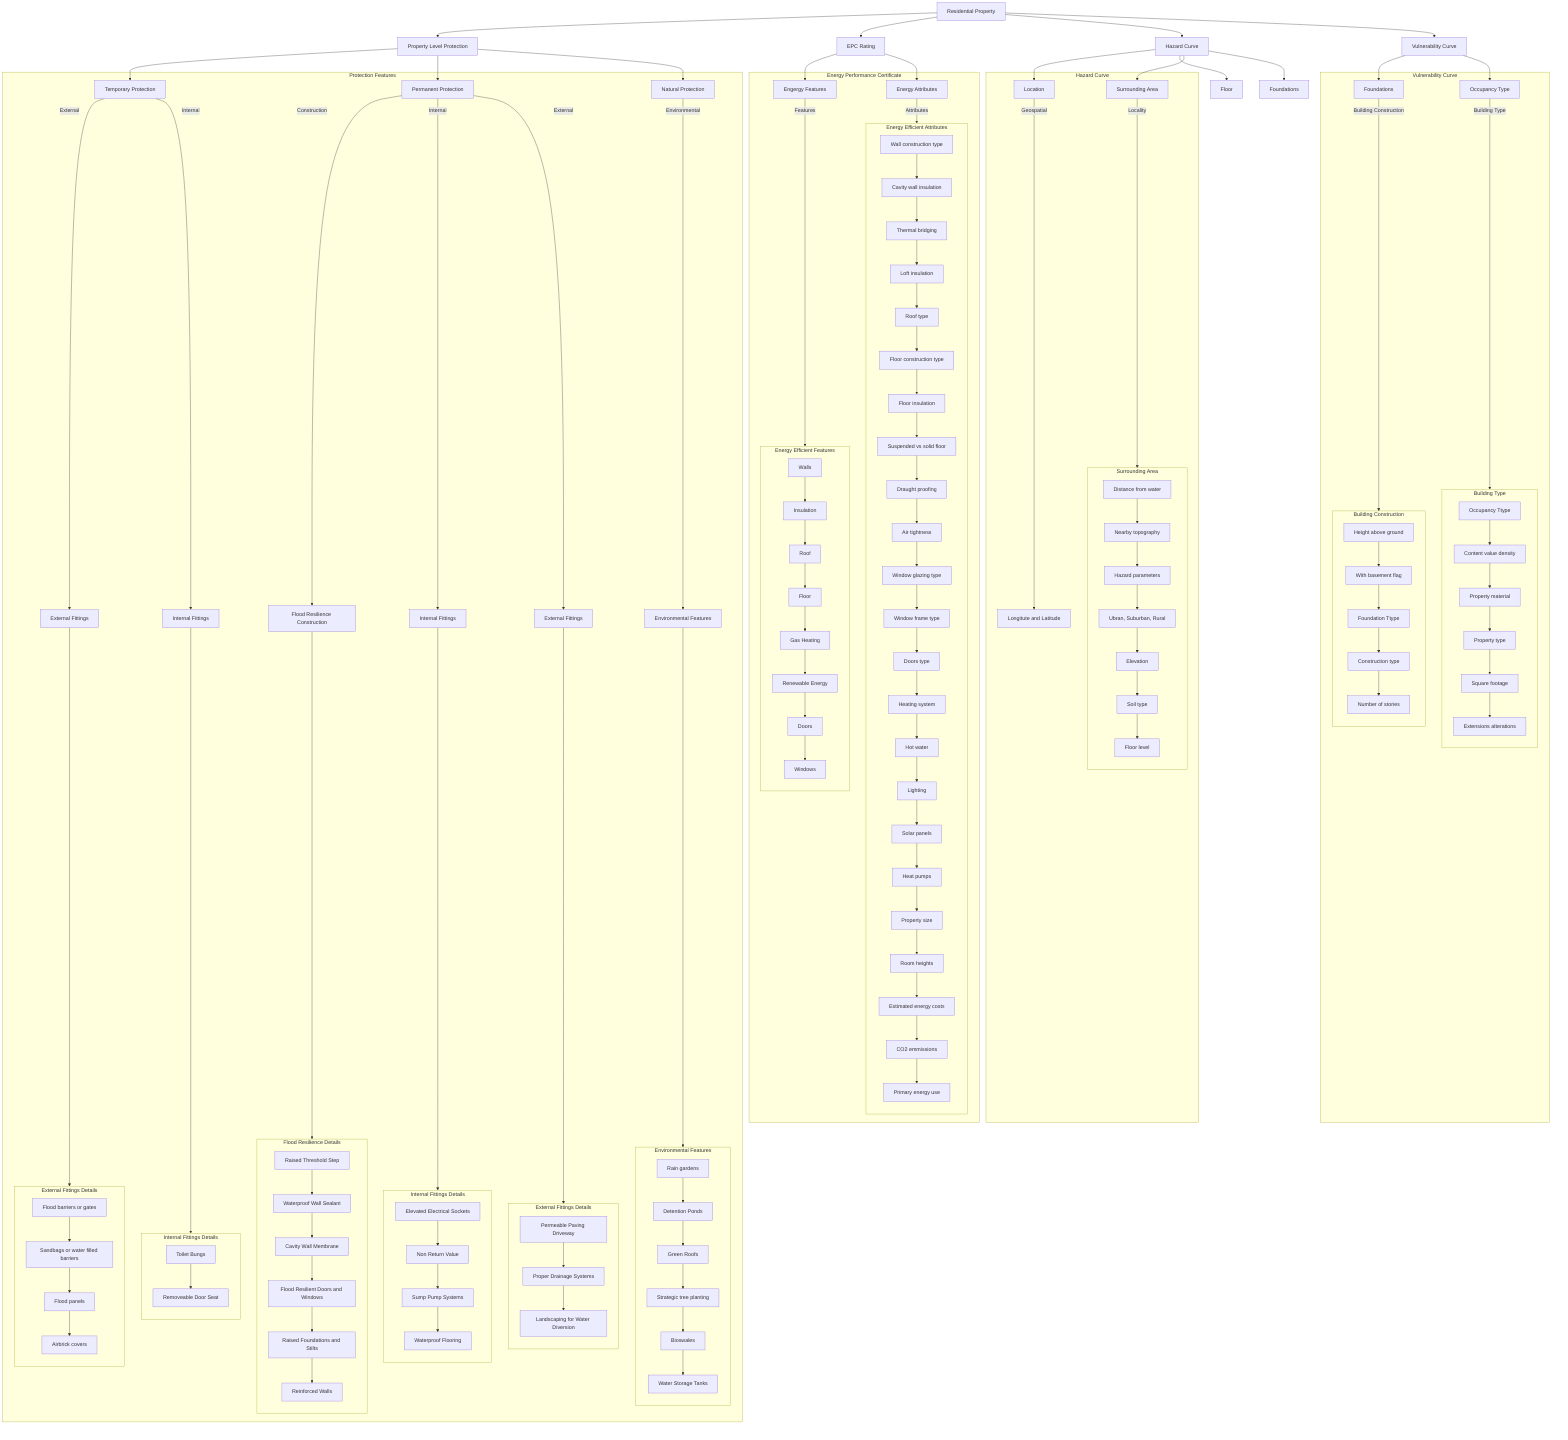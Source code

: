flowchart TD
    RP[Residential Property] --> PLP[Property Level Protection]
    RP --> EPC[EPC Rating]
    RP --> HC[Hazard Curve]
    RP --> VC[Vulnerability Curve]

    PLP --> TProt[Temporary Protection]
    PLP --> PProt[Permanent Protection]
    PLP --> NProt[Natural Protection]

    subgraph "Protection Features"
        TProt --> |External| EF1[External Fittings]
        TProt --> |Internal| IF1[Internal Fittings]
        
        PProt --> |Construction| FRC[Flood Resilience Construction]
        PProt --> |Internal| IF2[Internal Fittings]
        PProt --> |External| EF2[External Fittings]
        
        NProt --> |Environmental| EnvF[Environmental Features]
    
    
    
    
        IF1 --> EFBox[Internal Fittings Details]

        subgraph EFBox[Internal Fittings Details]
        direction TB
        TOB[Toilet Bungs]
        RDS[Removeable Door Seat]
        
        TOB --> RDS
        end

        EF1 --> EFBox2[External Fittings Details]

        subgraph EFBox2[External Fittings Details]
        direction TB
        FB[Flood barriers or gates]
        SB[Sandbags or water filled barriers]
        FP1[Flood panels]
        AC[Airbrick covers]
        
        FB --> SB
        SB --> FP1
        FP1 --> AC
        end

        IF2 --> EFBox3[Internal Fittings Details]

        subgraph EFBox3[Internal Fittings Details]
        direction TB
        EVS[Elevated Electrical Sockets]
        NRV[Non Return Value]
        SPS[Sump Pump Systems]
        WPF[Waterproof Flooring]
        
        EVS --> NRV
        NRV --> SPS
        SPS --> WPF


        end

        FRC --> EFBox4[Flood Resilience Details]

        subgraph EFBox4[Flood Resilience Details]
        direction TB
        RTS[Raised Threshold Step]
        WWS[Waterproof Wall Sealant]
        CWM[Cavity Wall Membrane]
        FDW[Flood Resilient Doors and Windows]
        RFS[Raised Foundations and Stilts]
        REF[Reinforced Walls]
        
        RTS --> WWS
        WWS --> CWM
        CWM --> FDW
        FDW --> RFS
        RFS --> REF

        end

        EF2 --> EFBox5[External Fittings Details]

        subgraph EFBox5[External Fittings Details]
        direction TB
        PPD[Permeable Paving Driveway]
        PDS[Proper Drainage Systems]
        LWD[Landscaping for Water Diversion]

        PPD --> PDS
        PDS --> LWD
        end

        EnvF -->EFBox6[Environmental Features]

        subgraph EFBox6[Environmental Features]
        direction TB

        RAG[Rain gardens]
        DEP[Detention Ponds]
        GRF[Green Roofs]
        STP[Strategic tree planting]
        BEL[Bioswales]
        WST[Water Storage Tanks]

        RAG -->DEP
        DEP -->GRF
        GRF --> STP
        STP --> BEL
        BEL --> WST

        end
    end
    
    HC --> HC1[Location]
    HC --> HC2[Floor]
    HC --> HC3[Surrounding Area]
    HC --> HC4[Foundations]
    
    subgraph "Hazard Curve"
        HC1 --> |Geospatial| HC11[Longitute and Latitude]
        HC3 --> |Locality| HC31
        
        subgraph HC31[Surrounding Area]
            direction TB
            DFW[Distance from water]
            NBT[Nearby topography]
            HZP[Hazard parameters]
            USR[Ubran, Suburban, Rural]
            ELV[Elevation]
            SOT[Soil type]
            FLL[Floor level]


            DFW --> NBT
            NBT --> HZP
            HZP -->USR
            USR --> ELV
            ELV --> SOT
            SOT --> FLL

        end
    end

    

    VC --> VC1[Foundations]
    VC --> VC2[Occupancy Type]

    subgraph "Vulnerability Curve"

        VC1 --> |Building Construction| VC11

        subgraph VC11[Building Construction]
        direction TB
        HAG[Height above ground]
        WBF[With basement flag]
        FDT[Foundation Ttype]
        CST[Construction type]
        NOS[Number of stories]
        

        HAG -->WBF
        WBF --> FDT
        FDT --> CST
        CST --> NOS


        end

        VC2 --> |Building Type| VC21

        subgraph VC21[Building Type]
        direction TB

        OCC[Occupancy Ttype]
        CVD[Content value density]
        PMA[Property material]
        PTT[Property type]
        SQF[Square footage]
        EXT[Extensions alterations]

        OCC --> CVD
        CVD --> PMA
        PMA --> PTT
        PTT --> SQF
        SQF --> EXT


        end
    end

    
    EPC --> EP1[Engergy Features]
    EPC --> EP2[Energy Attributes]
    
    subgraph "Energy Performance Certificate"

        EP1 --> |Features| EP11
        EP2 --> |Attributes| EP21

        subgraph EP11["Energy Efficient Features"]
        direction TB
        WAL[Walls]
        INS[Insulation]
        ROF[Roof]
        FLR[Floor]
        EGY[Gas Heating]
        REG[Renewable Energy]
        DOO[Doors]
        WIN[Windows]

        WAL -->INS
        INS -->ROF
        ROF -->FLR
        FLR -->EGY
        EGY -->REG
        REG -->DOO
        DOO -->WIN
        end

        subgraph EP21[Energy Efficient Attributes]
        direction TB
        WCT[Wall construction type]
        CWI[Cavity wall insulation]
        THB[Thermal bridging]
        LFT[Loft insulation]
        ROT[Roof type]
        FCT[Floor construction type]
        FIS[Floor insulation]
        SSF[Suspended vs solid floor]
        HES[Heating system]
        HOW[Hot water]
        LIG[Lighting]
        SOP[Solar panels]
        HEP[Heat pumps]
        DRP[Draught proofing]
        AIT[Air tightness]
        WGT[Window glazing type]
        WFT[Window frame type]
        DOT[Doors type]
        SIZ[Property size]
        ROH[Room heights]
        EEC[Estimated energy costs]
        CO2[CO2 emmissions]
        PEU[Primary energy use]

        %% Building envelope flow
        WCT --> CWI
        CWI --> THB
        THB --> LFT
        LFT --> ROT
        ROT --> FCT
        FCT --> FIS
        FIS --> SSF
        SSF --> DRP
        DRP --> AIT
        
        %% Windows and doors flow
        AIT --> WGT
        WGT --> WFT
        WFT --> DOT
        
        %% Systems flow
        DOT --> HES
        HES --> HOW
        HOW --> LIG
        
        %% Renewable systems
        LIG --> SOP
        SOP --> HEP
        
        %% Property characteristics
        HEP --> SIZ
        SIZ --> ROH
        
        %% Performance metrics
        ROH --> EEC
        EEC --> CO2
        CO2 --> PEU

        end
    end